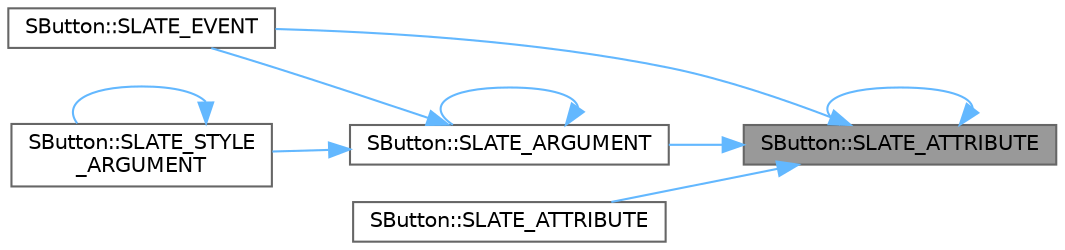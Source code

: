 digraph "SButton::SLATE_ATTRIBUTE"
{
 // INTERACTIVE_SVG=YES
 // LATEX_PDF_SIZE
  bgcolor="transparent";
  edge [fontname=Helvetica,fontsize=10,labelfontname=Helvetica,labelfontsize=10];
  node [fontname=Helvetica,fontsize=10,shape=box,height=0.2,width=0.4];
  rankdir="RL";
  Node1 [id="Node000001",label="SButton::SLATE_ATTRIBUTE",height=0.2,width=0.4,color="gray40", fillcolor="grey60", style="filled", fontcolor="black",tooltip="If set, overrides the button style's additional spacing between the button's border and the content w..."];
  Node1 -> Node2 [id="edge1_Node000001_Node000002",dir="back",color="steelblue1",style="solid",tooltip=" "];
  Node2 [id="Node000002",label="SButton::SLATE_ARGUMENT",height=0.2,width=0.4,color="grey40", fillcolor="white", style="filled",URL="$d7/d3f/classSButton.html#aa8ad3e95d2e5641f1e77f53c8d1a4d26",tooltip="Vertical alignment."];
  Node2 -> Node2 [id="edge2_Node000002_Node000002",dir="back",color="steelblue1",style="solid",tooltip=" "];
  Node2 -> Node3 [id="edge3_Node000002_Node000003",dir="back",color="steelblue1",style="solid",tooltip=" "];
  Node3 [id="Node000003",label="SButton::SLATE_EVENT",height=0.2,width=0.4,color="grey40", fillcolor="white", style="filled",URL="$d7/d3f/classSButton.html#a8b880375ffa0e586a5d9403f56643b8d",tooltip=" "];
  Node2 -> Node4 [id="edge4_Node000002_Node000004",dir="back",color="steelblue1",style="solid",tooltip=" "];
  Node4 [id="Node000004",label="SButton::SLATE_STYLE\l_ARGUMENT",height=0.2,width=0.4,color="grey40", fillcolor="white", style="filled",URL="$d7/d3f/classSButton.html#acd45fc7ebe424e98ec6ca1af09c00eec",tooltip="The text style of the button."];
  Node4 -> Node4 [id="edge5_Node000004_Node000004",dir="back",color="steelblue1",style="solid",tooltip=" "];
  Node1 -> Node1 [id="edge6_Node000001_Node000001",dir="back",color="steelblue1",style="solid",tooltip=" "];
  Node1 -> Node5 [id="edge7_Node000001_Node000005",dir="back",color="steelblue1",style="solid",tooltip=" "];
  Node5 [id="Node000005",label="SButton::SLATE_ATTRIBUTE",height=0.2,width=0.4,color="grey40", fillcolor="white", style="filled",URL="$d7/d3f/classSButton.html#a174fbe01d14cd64b413698ff554ea8be",tooltip="The text to display in this button, if no custom content is specified."];
  Node1 -> Node3 [id="edge8_Node000001_Node000003",dir="back",color="steelblue1",style="solid",tooltip=" "];
}
